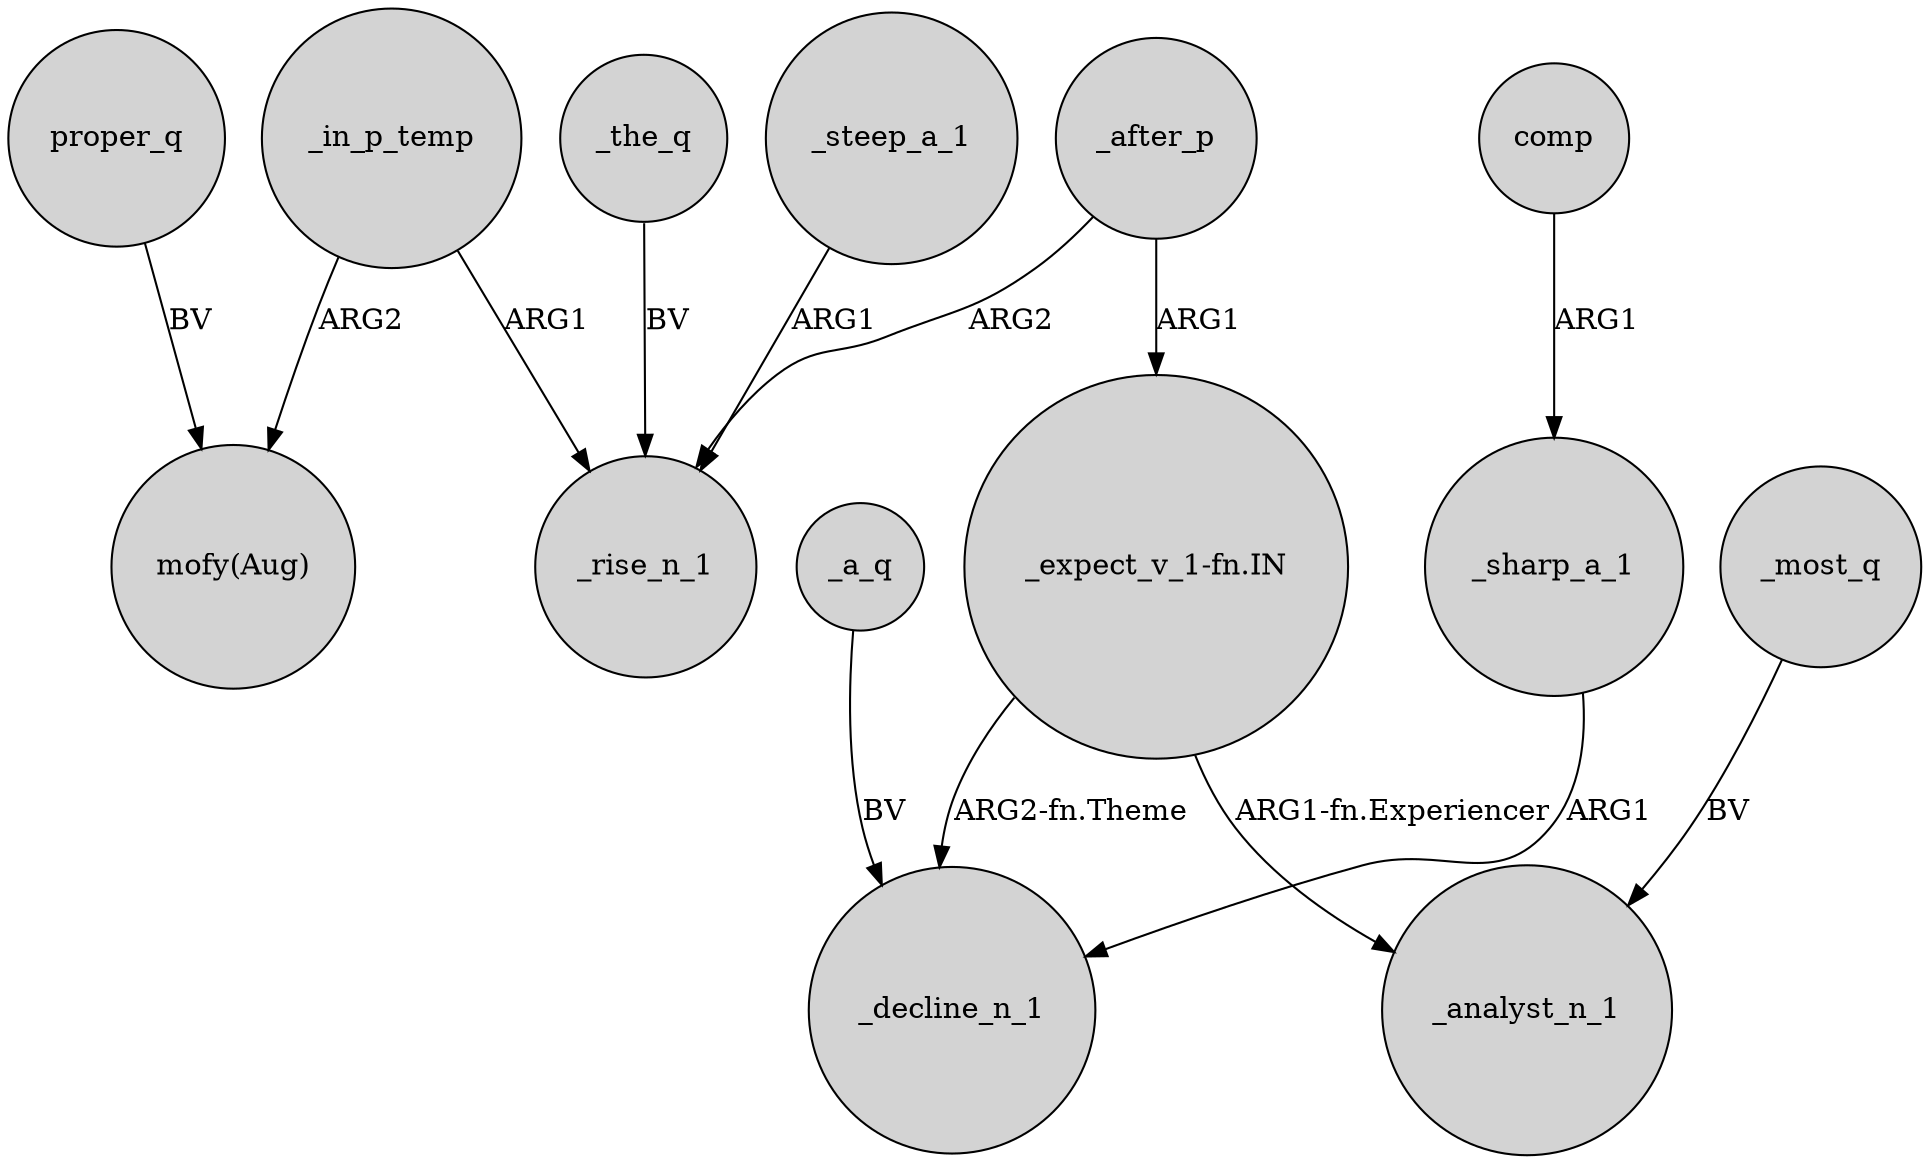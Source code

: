 digraph {
	node [shape=circle style=filled]
	_in_p_temp -> "mofy(Aug)" [label=ARG2]
	_the_q -> _rise_n_1 [label=BV]
	_steep_a_1 -> _rise_n_1 [label=ARG1]
	_after_p -> "_expect_v_1-fn.IN" [label=ARG1]
	proper_q -> "mofy(Aug)" [label=BV]
	"_expect_v_1-fn.IN" -> _decline_n_1 [label="ARG2-fn.Theme"]
	_most_q -> _analyst_n_1 [label=BV]
	comp -> _sharp_a_1 [label=ARG1]
	_sharp_a_1 -> _decline_n_1 [label=ARG1]
	_in_p_temp -> _rise_n_1 [label=ARG1]
	_after_p -> _rise_n_1 [label=ARG2]
	_a_q -> _decline_n_1 [label=BV]
	"_expect_v_1-fn.IN" -> _analyst_n_1 [label="ARG1-fn.Experiencer"]
}
